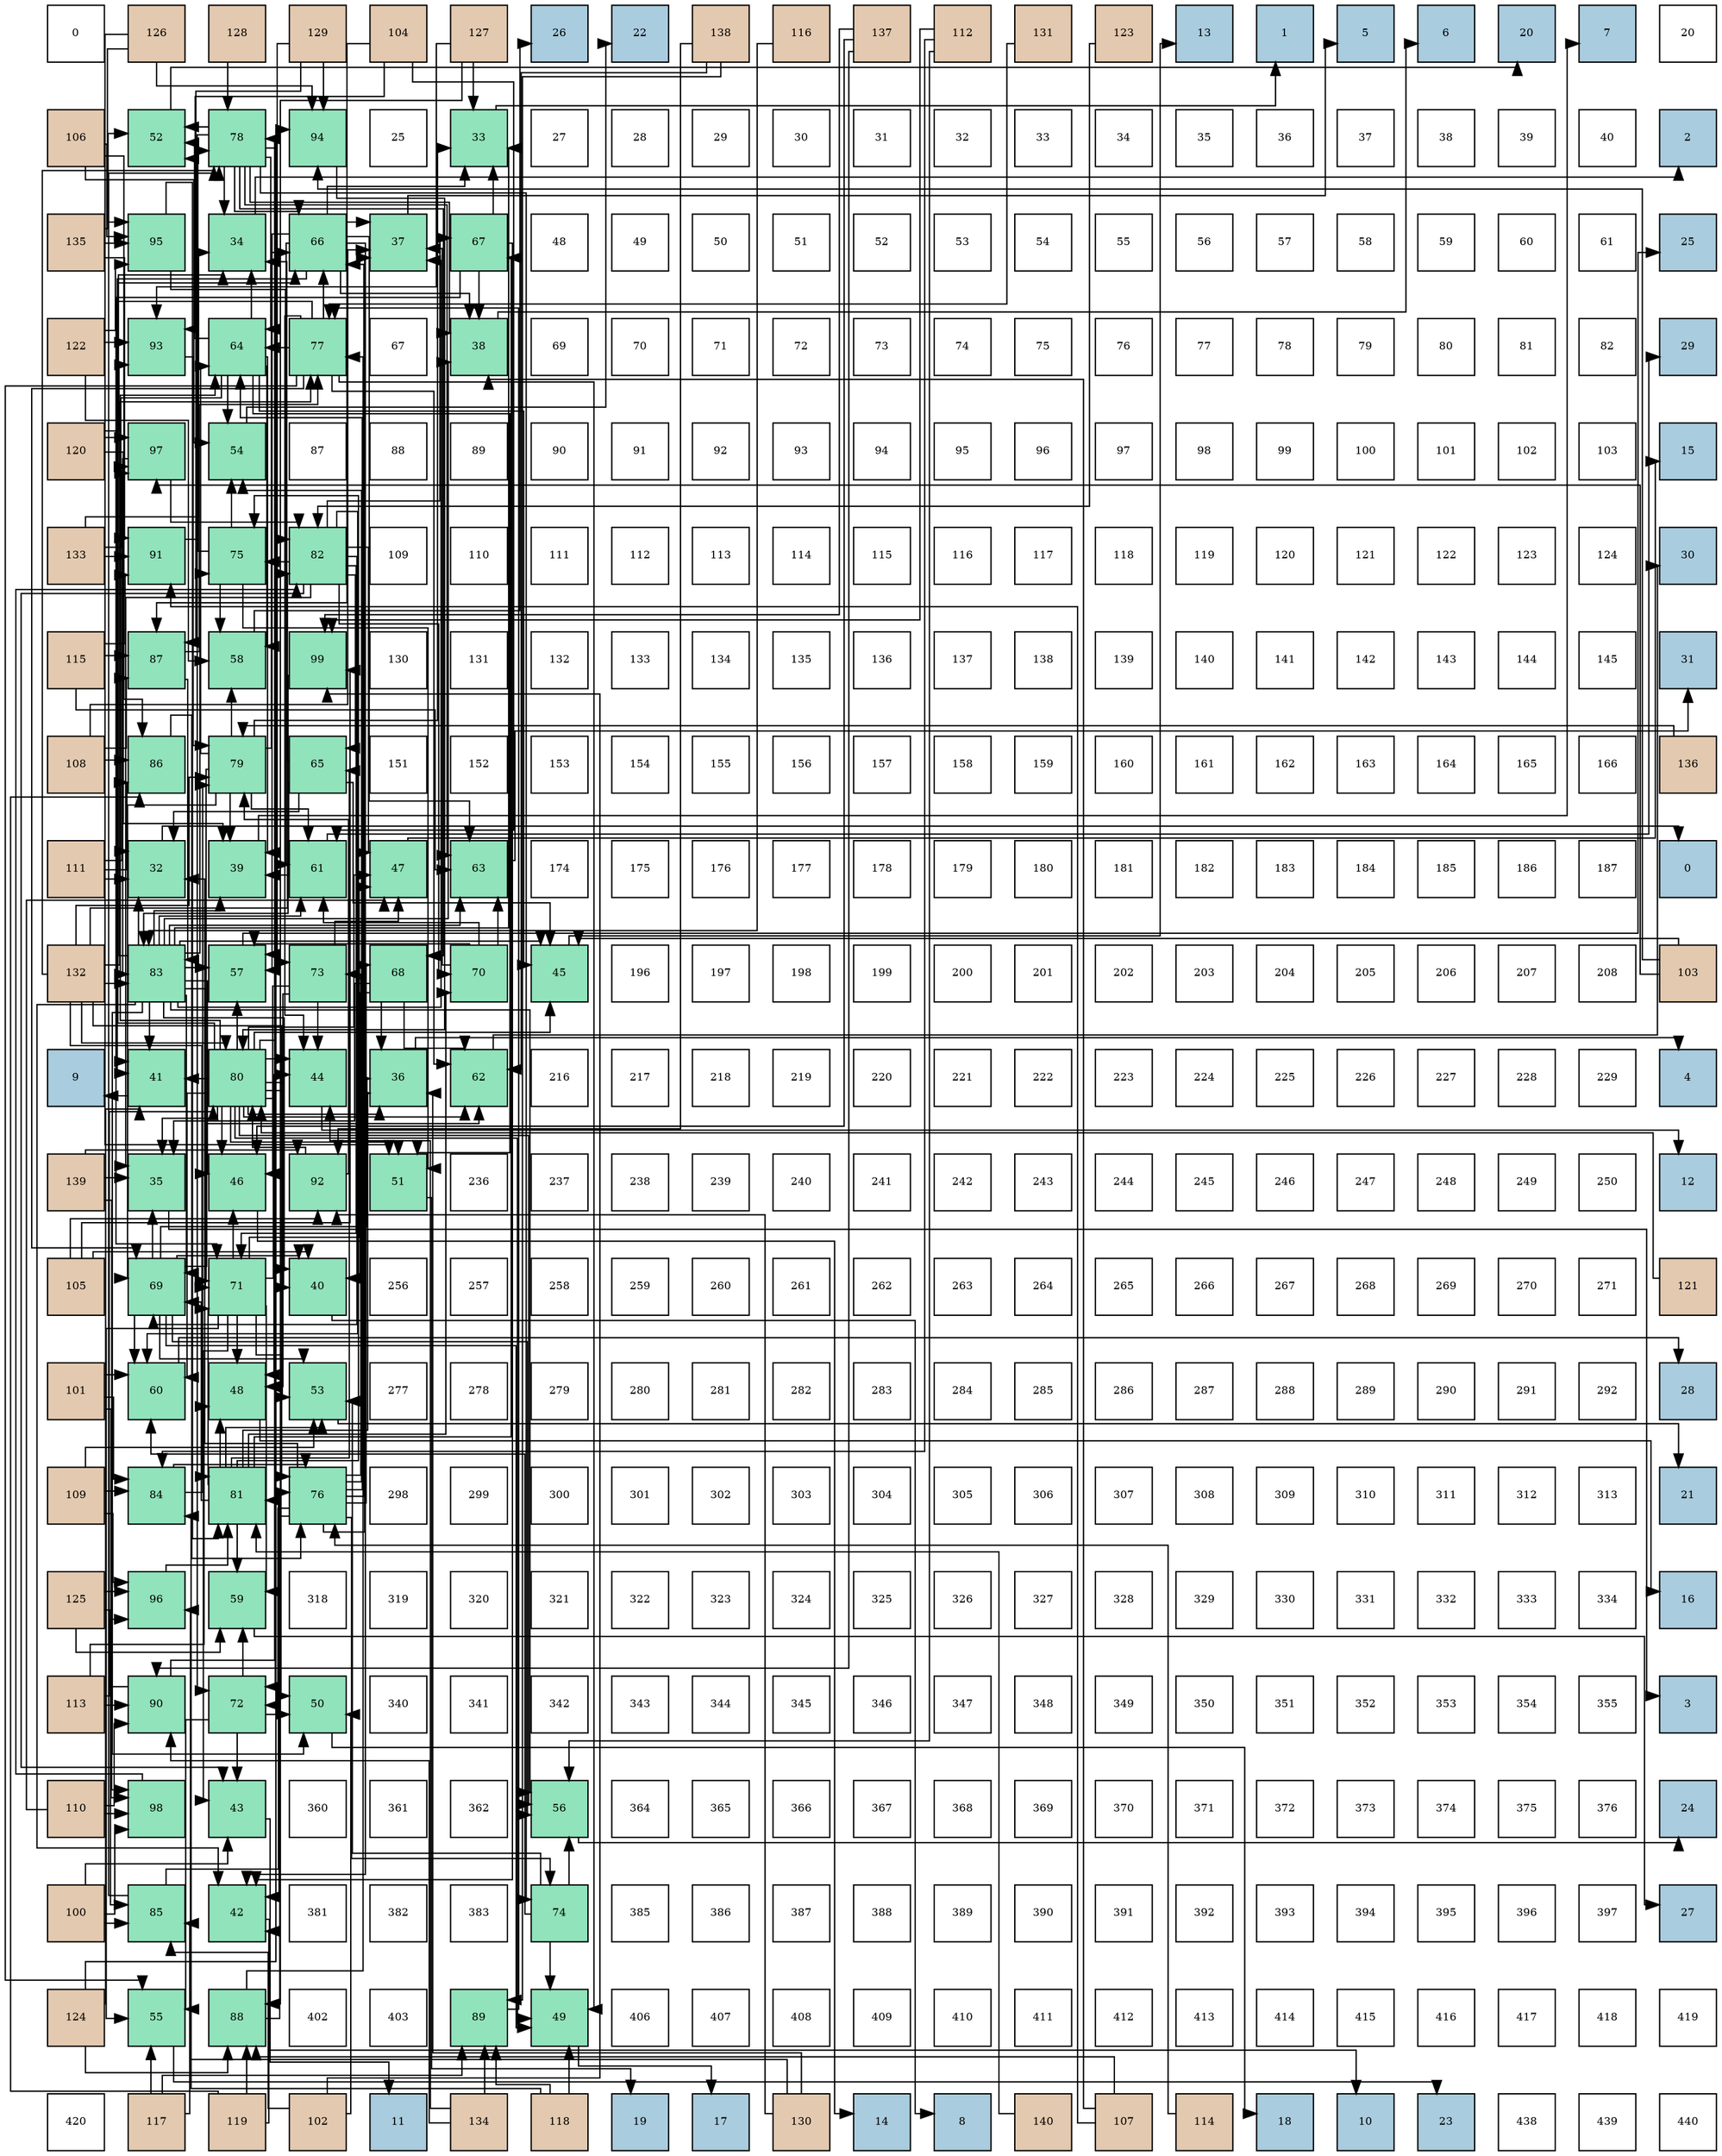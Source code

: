digraph layout{
 rankdir=TB;
 splines=ortho;
 node [style=filled shape=square fixedsize=true width=0.6];
0[label="0", fontsize=8, fillcolor="#ffffff"];
1[label="126", fontsize=8, fillcolor="#e3c9af"];
2[label="128", fontsize=8, fillcolor="#e3c9af"];
3[label="129", fontsize=8, fillcolor="#e3c9af"];
4[label="104", fontsize=8, fillcolor="#e3c9af"];
5[label="127", fontsize=8, fillcolor="#e3c9af"];
6[label="26", fontsize=8, fillcolor="#a9ccde"];
7[label="22", fontsize=8, fillcolor="#a9ccde"];
8[label="138", fontsize=8, fillcolor="#e3c9af"];
9[label="116", fontsize=8, fillcolor="#e3c9af"];
10[label="137", fontsize=8, fillcolor="#e3c9af"];
11[label="112", fontsize=8, fillcolor="#e3c9af"];
12[label="131", fontsize=8, fillcolor="#e3c9af"];
13[label="123", fontsize=8, fillcolor="#e3c9af"];
14[label="13", fontsize=8, fillcolor="#a9ccde"];
15[label="1", fontsize=8, fillcolor="#a9ccde"];
16[label="5", fontsize=8, fillcolor="#a9ccde"];
17[label="6", fontsize=8, fillcolor="#a9ccde"];
18[label="20", fontsize=8, fillcolor="#a9ccde"];
19[label="7", fontsize=8, fillcolor="#a9ccde"];
20[label="20", fontsize=8, fillcolor="#ffffff"];
21[label="106", fontsize=8, fillcolor="#e3c9af"];
22[label="52", fontsize=8, fillcolor="#91e3bb"];
23[label="78", fontsize=8, fillcolor="#91e3bb"];
24[label="94", fontsize=8, fillcolor="#91e3bb"];
25[label="25", fontsize=8, fillcolor="#ffffff"];
26[label="33", fontsize=8, fillcolor="#91e3bb"];
27[label="27", fontsize=8, fillcolor="#ffffff"];
28[label="28", fontsize=8, fillcolor="#ffffff"];
29[label="29", fontsize=8, fillcolor="#ffffff"];
30[label="30", fontsize=8, fillcolor="#ffffff"];
31[label="31", fontsize=8, fillcolor="#ffffff"];
32[label="32", fontsize=8, fillcolor="#ffffff"];
33[label="33", fontsize=8, fillcolor="#ffffff"];
34[label="34", fontsize=8, fillcolor="#ffffff"];
35[label="35", fontsize=8, fillcolor="#ffffff"];
36[label="36", fontsize=8, fillcolor="#ffffff"];
37[label="37", fontsize=8, fillcolor="#ffffff"];
38[label="38", fontsize=8, fillcolor="#ffffff"];
39[label="39", fontsize=8, fillcolor="#ffffff"];
40[label="40", fontsize=8, fillcolor="#ffffff"];
41[label="2", fontsize=8, fillcolor="#a9ccde"];
42[label="135", fontsize=8, fillcolor="#e3c9af"];
43[label="95", fontsize=8, fillcolor="#91e3bb"];
44[label="34", fontsize=8, fillcolor="#91e3bb"];
45[label="66", fontsize=8, fillcolor="#91e3bb"];
46[label="37", fontsize=8, fillcolor="#91e3bb"];
47[label="67", fontsize=8, fillcolor="#91e3bb"];
48[label="48", fontsize=8, fillcolor="#ffffff"];
49[label="49", fontsize=8, fillcolor="#ffffff"];
50[label="50", fontsize=8, fillcolor="#ffffff"];
51[label="51", fontsize=8, fillcolor="#ffffff"];
52[label="52", fontsize=8, fillcolor="#ffffff"];
53[label="53", fontsize=8, fillcolor="#ffffff"];
54[label="54", fontsize=8, fillcolor="#ffffff"];
55[label="55", fontsize=8, fillcolor="#ffffff"];
56[label="56", fontsize=8, fillcolor="#ffffff"];
57[label="57", fontsize=8, fillcolor="#ffffff"];
58[label="58", fontsize=8, fillcolor="#ffffff"];
59[label="59", fontsize=8, fillcolor="#ffffff"];
60[label="60", fontsize=8, fillcolor="#ffffff"];
61[label="61", fontsize=8, fillcolor="#ffffff"];
62[label="25", fontsize=8, fillcolor="#a9ccde"];
63[label="122", fontsize=8, fillcolor="#e3c9af"];
64[label="93", fontsize=8, fillcolor="#91e3bb"];
65[label="64", fontsize=8, fillcolor="#91e3bb"];
66[label="77", fontsize=8, fillcolor="#91e3bb"];
67[label="67", fontsize=8, fillcolor="#ffffff"];
68[label="38", fontsize=8, fillcolor="#91e3bb"];
69[label="69", fontsize=8, fillcolor="#ffffff"];
70[label="70", fontsize=8, fillcolor="#ffffff"];
71[label="71", fontsize=8, fillcolor="#ffffff"];
72[label="72", fontsize=8, fillcolor="#ffffff"];
73[label="73", fontsize=8, fillcolor="#ffffff"];
74[label="74", fontsize=8, fillcolor="#ffffff"];
75[label="75", fontsize=8, fillcolor="#ffffff"];
76[label="76", fontsize=8, fillcolor="#ffffff"];
77[label="77", fontsize=8, fillcolor="#ffffff"];
78[label="78", fontsize=8, fillcolor="#ffffff"];
79[label="79", fontsize=8, fillcolor="#ffffff"];
80[label="80", fontsize=8, fillcolor="#ffffff"];
81[label="81", fontsize=8, fillcolor="#ffffff"];
82[label="82", fontsize=8, fillcolor="#ffffff"];
83[label="29", fontsize=8, fillcolor="#a9ccde"];
84[label="120", fontsize=8, fillcolor="#e3c9af"];
85[label="97", fontsize=8, fillcolor="#91e3bb"];
86[label="54", fontsize=8, fillcolor="#91e3bb"];
87[label="87", fontsize=8, fillcolor="#ffffff"];
88[label="88", fontsize=8, fillcolor="#ffffff"];
89[label="89", fontsize=8, fillcolor="#ffffff"];
90[label="90", fontsize=8, fillcolor="#ffffff"];
91[label="91", fontsize=8, fillcolor="#ffffff"];
92[label="92", fontsize=8, fillcolor="#ffffff"];
93[label="93", fontsize=8, fillcolor="#ffffff"];
94[label="94", fontsize=8, fillcolor="#ffffff"];
95[label="95", fontsize=8, fillcolor="#ffffff"];
96[label="96", fontsize=8, fillcolor="#ffffff"];
97[label="97", fontsize=8, fillcolor="#ffffff"];
98[label="98", fontsize=8, fillcolor="#ffffff"];
99[label="99", fontsize=8, fillcolor="#ffffff"];
100[label="100", fontsize=8, fillcolor="#ffffff"];
101[label="101", fontsize=8, fillcolor="#ffffff"];
102[label="102", fontsize=8, fillcolor="#ffffff"];
103[label="103", fontsize=8, fillcolor="#ffffff"];
104[label="15", fontsize=8, fillcolor="#a9ccde"];
105[label="133", fontsize=8, fillcolor="#e3c9af"];
106[label="91", fontsize=8, fillcolor="#91e3bb"];
107[label="75", fontsize=8, fillcolor="#91e3bb"];
108[label="82", fontsize=8, fillcolor="#91e3bb"];
109[label="109", fontsize=8, fillcolor="#ffffff"];
110[label="110", fontsize=8, fillcolor="#ffffff"];
111[label="111", fontsize=8, fillcolor="#ffffff"];
112[label="112", fontsize=8, fillcolor="#ffffff"];
113[label="113", fontsize=8, fillcolor="#ffffff"];
114[label="114", fontsize=8, fillcolor="#ffffff"];
115[label="115", fontsize=8, fillcolor="#ffffff"];
116[label="116", fontsize=8, fillcolor="#ffffff"];
117[label="117", fontsize=8, fillcolor="#ffffff"];
118[label="118", fontsize=8, fillcolor="#ffffff"];
119[label="119", fontsize=8, fillcolor="#ffffff"];
120[label="120", fontsize=8, fillcolor="#ffffff"];
121[label="121", fontsize=8, fillcolor="#ffffff"];
122[label="122", fontsize=8, fillcolor="#ffffff"];
123[label="123", fontsize=8, fillcolor="#ffffff"];
124[label="124", fontsize=8, fillcolor="#ffffff"];
125[label="30", fontsize=8, fillcolor="#a9ccde"];
126[label="115", fontsize=8, fillcolor="#e3c9af"];
127[label="87", fontsize=8, fillcolor="#91e3bb"];
128[label="58", fontsize=8, fillcolor="#91e3bb"];
129[label="99", fontsize=8, fillcolor="#91e3bb"];
130[label="130", fontsize=8, fillcolor="#ffffff"];
131[label="131", fontsize=8, fillcolor="#ffffff"];
132[label="132", fontsize=8, fillcolor="#ffffff"];
133[label="133", fontsize=8, fillcolor="#ffffff"];
134[label="134", fontsize=8, fillcolor="#ffffff"];
135[label="135", fontsize=8, fillcolor="#ffffff"];
136[label="136", fontsize=8, fillcolor="#ffffff"];
137[label="137", fontsize=8, fillcolor="#ffffff"];
138[label="138", fontsize=8, fillcolor="#ffffff"];
139[label="139", fontsize=8, fillcolor="#ffffff"];
140[label="140", fontsize=8, fillcolor="#ffffff"];
141[label="141", fontsize=8, fillcolor="#ffffff"];
142[label="142", fontsize=8, fillcolor="#ffffff"];
143[label="143", fontsize=8, fillcolor="#ffffff"];
144[label="144", fontsize=8, fillcolor="#ffffff"];
145[label="145", fontsize=8, fillcolor="#ffffff"];
146[label="31", fontsize=8, fillcolor="#a9ccde"];
147[label="108", fontsize=8, fillcolor="#e3c9af"];
148[label="86", fontsize=8, fillcolor="#91e3bb"];
149[label="79", fontsize=8, fillcolor="#91e3bb"];
150[label="65", fontsize=8, fillcolor="#91e3bb"];
151[label="151", fontsize=8, fillcolor="#ffffff"];
152[label="152", fontsize=8, fillcolor="#ffffff"];
153[label="153", fontsize=8, fillcolor="#ffffff"];
154[label="154", fontsize=8, fillcolor="#ffffff"];
155[label="155", fontsize=8, fillcolor="#ffffff"];
156[label="156", fontsize=8, fillcolor="#ffffff"];
157[label="157", fontsize=8, fillcolor="#ffffff"];
158[label="158", fontsize=8, fillcolor="#ffffff"];
159[label="159", fontsize=8, fillcolor="#ffffff"];
160[label="160", fontsize=8, fillcolor="#ffffff"];
161[label="161", fontsize=8, fillcolor="#ffffff"];
162[label="162", fontsize=8, fillcolor="#ffffff"];
163[label="163", fontsize=8, fillcolor="#ffffff"];
164[label="164", fontsize=8, fillcolor="#ffffff"];
165[label="165", fontsize=8, fillcolor="#ffffff"];
166[label="166", fontsize=8, fillcolor="#ffffff"];
167[label="136", fontsize=8, fillcolor="#e3c9af"];
168[label="111", fontsize=8, fillcolor="#e3c9af"];
169[label="32", fontsize=8, fillcolor="#91e3bb"];
170[label="39", fontsize=8, fillcolor="#91e3bb"];
171[label="61", fontsize=8, fillcolor="#91e3bb"];
172[label="47", fontsize=8, fillcolor="#91e3bb"];
173[label="63", fontsize=8, fillcolor="#91e3bb"];
174[label="174", fontsize=8, fillcolor="#ffffff"];
175[label="175", fontsize=8, fillcolor="#ffffff"];
176[label="176", fontsize=8, fillcolor="#ffffff"];
177[label="177", fontsize=8, fillcolor="#ffffff"];
178[label="178", fontsize=8, fillcolor="#ffffff"];
179[label="179", fontsize=8, fillcolor="#ffffff"];
180[label="180", fontsize=8, fillcolor="#ffffff"];
181[label="181", fontsize=8, fillcolor="#ffffff"];
182[label="182", fontsize=8, fillcolor="#ffffff"];
183[label="183", fontsize=8, fillcolor="#ffffff"];
184[label="184", fontsize=8, fillcolor="#ffffff"];
185[label="185", fontsize=8, fillcolor="#ffffff"];
186[label="186", fontsize=8, fillcolor="#ffffff"];
187[label="187", fontsize=8, fillcolor="#ffffff"];
188[label="0", fontsize=8, fillcolor="#a9ccde"];
189[label="132", fontsize=8, fillcolor="#e3c9af"];
190[label="83", fontsize=8, fillcolor="#91e3bb"];
191[label="57", fontsize=8, fillcolor="#91e3bb"];
192[label="73", fontsize=8, fillcolor="#91e3bb"];
193[label="68", fontsize=8, fillcolor="#91e3bb"];
194[label="70", fontsize=8, fillcolor="#91e3bb"];
195[label="45", fontsize=8, fillcolor="#91e3bb"];
196[label="196", fontsize=8, fillcolor="#ffffff"];
197[label="197", fontsize=8, fillcolor="#ffffff"];
198[label="198", fontsize=8, fillcolor="#ffffff"];
199[label="199", fontsize=8, fillcolor="#ffffff"];
200[label="200", fontsize=8, fillcolor="#ffffff"];
201[label="201", fontsize=8, fillcolor="#ffffff"];
202[label="202", fontsize=8, fillcolor="#ffffff"];
203[label="203", fontsize=8, fillcolor="#ffffff"];
204[label="204", fontsize=8, fillcolor="#ffffff"];
205[label="205", fontsize=8, fillcolor="#ffffff"];
206[label="206", fontsize=8, fillcolor="#ffffff"];
207[label="207", fontsize=8, fillcolor="#ffffff"];
208[label="208", fontsize=8, fillcolor="#ffffff"];
209[label="103", fontsize=8, fillcolor="#e3c9af"];
210[label="9", fontsize=8, fillcolor="#a9ccde"];
211[label="41", fontsize=8, fillcolor="#91e3bb"];
212[label="80", fontsize=8, fillcolor="#91e3bb"];
213[label="44", fontsize=8, fillcolor="#91e3bb"];
214[label="36", fontsize=8, fillcolor="#91e3bb"];
215[label="62", fontsize=8, fillcolor="#91e3bb"];
216[label="216", fontsize=8, fillcolor="#ffffff"];
217[label="217", fontsize=8, fillcolor="#ffffff"];
218[label="218", fontsize=8, fillcolor="#ffffff"];
219[label="219", fontsize=8, fillcolor="#ffffff"];
220[label="220", fontsize=8, fillcolor="#ffffff"];
221[label="221", fontsize=8, fillcolor="#ffffff"];
222[label="222", fontsize=8, fillcolor="#ffffff"];
223[label="223", fontsize=8, fillcolor="#ffffff"];
224[label="224", fontsize=8, fillcolor="#ffffff"];
225[label="225", fontsize=8, fillcolor="#ffffff"];
226[label="226", fontsize=8, fillcolor="#ffffff"];
227[label="227", fontsize=8, fillcolor="#ffffff"];
228[label="228", fontsize=8, fillcolor="#ffffff"];
229[label="229", fontsize=8, fillcolor="#ffffff"];
230[label="4", fontsize=8, fillcolor="#a9ccde"];
231[label="139", fontsize=8, fillcolor="#e3c9af"];
232[label="35", fontsize=8, fillcolor="#91e3bb"];
233[label="46", fontsize=8, fillcolor="#91e3bb"];
234[label="92", fontsize=8, fillcolor="#91e3bb"];
235[label="51", fontsize=8, fillcolor="#91e3bb"];
236[label="236", fontsize=8, fillcolor="#ffffff"];
237[label="237", fontsize=8, fillcolor="#ffffff"];
238[label="238", fontsize=8, fillcolor="#ffffff"];
239[label="239", fontsize=8, fillcolor="#ffffff"];
240[label="240", fontsize=8, fillcolor="#ffffff"];
241[label="241", fontsize=8, fillcolor="#ffffff"];
242[label="242", fontsize=8, fillcolor="#ffffff"];
243[label="243", fontsize=8, fillcolor="#ffffff"];
244[label="244", fontsize=8, fillcolor="#ffffff"];
245[label="245", fontsize=8, fillcolor="#ffffff"];
246[label="246", fontsize=8, fillcolor="#ffffff"];
247[label="247", fontsize=8, fillcolor="#ffffff"];
248[label="248", fontsize=8, fillcolor="#ffffff"];
249[label="249", fontsize=8, fillcolor="#ffffff"];
250[label="250", fontsize=8, fillcolor="#ffffff"];
251[label="12", fontsize=8, fillcolor="#a9ccde"];
252[label="105", fontsize=8, fillcolor="#e3c9af"];
253[label="69", fontsize=8, fillcolor="#91e3bb"];
254[label="71", fontsize=8, fillcolor="#91e3bb"];
255[label="40", fontsize=8, fillcolor="#91e3bb"];
256[label="256", fontsize=8, fillcolor="#ffffff"];
257[label="257", fontsize=8, fillcolor="#ffffff"];
258[label="258", fontsize=8, fillcolor="#ffffff"];
259[label="259", fontsize=8, fillcolor="#ffffff"];
260[label="260", fontsize=8, fillcolor="#ffffff"];
261[label="261", fontsize=8, fillcolor="#ffffff"];
262[label="262", fontsize=8, fillcolor="#ffffff"];
263[label="263", fontsize=8, fillcolor="#ffffff"];
264[label="264", fontsize=8, fillcolor="#ffffff"];
265[label="265", fontsize=8, fillcolor="#ffffff"];
266[label="266", fontsize=8, fillcolor="#ffffff"];
267[label="267", fontsize=8, fillcolor="#ffffff"];
268[label="268", fontsize=8, fillcolor="#ffffff"];
269[label="269", fontsize=8, fillcolor="#ffffff"];
270[label="270", fontsize=8, fillcolor="#ffffff"];
271[label="271", fontsize=8, fillcolor="#ffffff"];
272[label="121", fontsize=8, fillcolor="#e3c9af"];
273[label="101", fontsize=8, fillcolor="#e3c9af"];
274[label="60", fontsize=8, fillcolor="#91e3bb"];
275[label="48", fontsize=8, fillcolor="#91e3bb"];
276[label="53", fontsize=8, fillcolor="#91e3bb"];
277[label="277", fontsize=8, fillcolor="#ffffff"];
278[label="278", fontsize=8, fillcolor="#ffffff"];
279[label="279", fontsize=8, fillcolor="#ffffff"];
280[label="280", fontsize=8, fillcolor="#ffffff"];
281[label="281", fontsize=8, fillcolor="#ffffff"];
282[label="282", fontsize=8, fillcolor="#ffffff"];
283[label="283", fontsize=8, fillcolor="#ffffff"];
284[label="284", fontsize=8, fillcolor="#ffffff"];
285[label="285", fontsize=8, fillcolor="#ffffff"];
286[label="286", fontsize=8, fillcolor="#ffffff"];
287[label="287", fontsize=8, fillcolor="#ffffff"];
288[label="288", fontsize=8, fillcolor="#ffffff"];
289[label="289", fontsize=8, fillcolor="#ffffff"];
290[label="290", fontsize=8, fillcolor="#ffffff"];
291[label="291", fontsize=8, fillcolor="#ffffff"];
292[label="292", fontsize=8, fillcolor="#ffffff"];
293[label="28", fontsize=8, fillcolor="#a9ccde"];
294[label="109", fontsize=8, fillcolor="#e3c9af"];
295[label="84", fontsize=8, fillcolor="#91e3bb"];
296[label="81", fontsize=8, fillcolor="#91e3bb"];
297[label="76", fontsize=8, fillcolor="#91e3bb"];
298[label="298", fontsize=8, fillcolor="#ffffff"];
299[label="299", fontsize=8, fillcolor="#ffffff"];
300[label="300", fontsize=8, fillcolor="#ffffff"];
301[label="301", fontsize=8, fillcolor="#ffffff"];
302[label="302", fontsize=8, fillcolor="#ffffff"];
303[label="303", fontsize=8, fillcolor="#ffffff"];
304[label="304", fontsize=8, fillcolor="#ffffff"];
305[label="305", fontsize=8, fillcolor="#ffffff"];
306[label="306", fontsize=8, fillcolor="#ffffff"];
307[label="307", fontsize=8, fillcolor="#ffffff"];
308[label="308", fontsize=8, fillcolor="#ffffff"];
309[label="309", fontsize=8, fillcolor="#ffffff"];
310[label="310", fontsize=8, fillcolor="#ffffff"];
311[label="311", fontsize=8, fillcolor="#ffffff"];
312[label="312", fontsize=8, fillcolor="#ffffff"];
313[label="313", fontsize=8, fillcolor="#ffffff"];
314[label="21", fontsize=8, fillcolor="#a9ccde"];
315[label="125", fontsize=8, fillcolor="#e3c9af"];
316[label="96", fontsize=8, fillcolor="#91e3bb"];
317[label="59", fontsize=8, fillcolor="#91e3bb"];
318[label="318", fontsize=8, fillcolor="#ffffff"];
319[label="319", fontsize=8, fillcolor="#ffffff"];
320[label="320", fontsize=8, fillcolor="#ffffff"];
321[label="321", fontsize=8, fillcolor="#ffffff"];
322[label="322", fontsize=8, fillcolor="#ffffff"];
323[label="323", fontsize=8, fillcolor="#ffffff"];
324[label="324", fontsize=8, fillcolor="#ffffff"];
325[label="325", fontsize=8, fillcolor="#ffffff"];
326[label="326", fontsize=8, fillcolor="#ffffff"];
327[label="327", fontsize=8, fillcolor="#ffffff"];
328[label="328", fontsize=8, fillcolor="#ffffff"];
329[label="329", fontsize=8, fillcolor="#ffffff"];
330[label="330", fontsize=8, fillcolor="#ffffff"];
331[label="331", fontsize=8, fillcolor="#ffffff"];
332[label="332", fontsize=8, fillcolor="#ffffff"];
333[label="333", fontsize=8, fillcolor="#ffffff"];
334[label="334", fontsize=8, fillcolor="#ffffff"];
335[label="16", fontsize=8, fillcolor="#a9ccde"];
336[label="113", fontsize=8, fillcolor="#e3c9af"];
337[label="90", fontsize=8, fillcolor="#91e3bb"];
338[label="72", fontsize=8, fillcolor="#91e3bb"];
339[label="50", fontsize=8, fillcolor="#91e3bb"];
340[label="340", fontsize=8, fillcolor="#ffffff"];
341[label="341", fontsize=8, fillcolor="#ffffff"];
342[label="342", fontsize=8, fillcolor="#ffffff"];
343[label="343", fontsize=8, fillcolor="#ffffff"];
344[label="344", fontsize=8, fillcolor="#ffffff"];
345[label="345", fontsize=8, fillcolor="#ffffff"];
346[label="346", fontsize=8, fillcolor="#ffffff"];
347[label="347", fontsize=8, fillcolor="#ffffff"];
348[label="348", fontsize=8, fillcolor="#ffffff"];
349[label="349", fontsize=8, fillcolor="#ffffff"];
350[label="350", fontsize=8, fillcolor="#ffffff"];
351[label="351", fontsize=8, fillcolor="#ffffff"];
352[label="352", fontsize=8, fillcolor="#ffffff"];
353[label="353", fontsize=8, fillcolor="#ffffff"];
354[label="354", fontsize=8, fillcolor="#ffffff"];
355[label="355", fontsize=8, fillcolor="#ffffff"];
356[label="3", fontsize=8, fillcolor="#a9ccde"];
357[label="110", fontsize=8, fillcolor="#e3c9af"];
358[label="98", fontsize=8, fillcolor="#91e3bb"];
359[label="43", fontsize=8, fillcolor="#91e3bb"];
360[label="360", fontsize=8, fillcolor="#ffffff"];
361[label="361", fontsize=8, fillcolor="#ffffff"];
362[label="362", fontsize=8, fillcolor="#ffffff"];
363[label="56", fontsize=8, fillcolor="#91e3bb"];
364[label="364", fontsize=8, fillcolor="#ffffff"];
365[label="365", fontsize=8, fillcolor="#ffffff"];
366[label="366", fontsize=8, fillcolor="#ffffff"];
367[label="367", fontsize=8, fillcolor="#ffffff"];
368[label="368", fontsize=8, fillcolor="#ffffff"];
369[label="369", fontsize=8, fillcolor="#ffffff"];
370[label="370", fontsize=8, fillcolor="#ffffff"];
371[label="371", fontsize=8, fillcolor="#ffffff"];
372[label="372", fontsize=8, fillcolor="#ffffff"];
373[label="373", fontsize=8, fillcolor="#ffffff"];
374[label="374", fontsize=8, fillcolor="#ffffff"];
375[label="375", fontsize=8, fillcolor="#ffffff"];
376[label="376", fontsize=8, fillcolor="#ffffff"];
377[label="24", fontsize=8, fillcolor="#a9ccde"];
378[label="100", fontsize=8, fillcolor="#e3c9af"];
379[label="85", fontsize=8, fillcolor="#91e3bb"];
380[label="42", fontsize=8, fillcolor="#91e3bb"];
381[label="381", fontsize=8, fillcolor="#ffffff"];
382[label="382", fontsize=8, fillcolor="#ffffff"];
383[label="383", fontsize=8, fillcolor="#ffffff"];
384[label="74", fontsize=8, fillcolor="#91e3bb"];
385[label="385", fontsize=8, fillcolor="#ffffff"];
386[label="386", fontsize=8, fillcolor="#ffffff"];
387[label="387", fontsize=8, fillcolor="#ffffff"];
388[label="388", fontsize=8, fillcolor="#ffffff"];
389[label="389", fontsize=8, fillcolor="#ffffff"];
390[label="390", fontsize=8, fillcolor="#ffffff"];
391[label="391", fontsize=8, fillcolor="#ffffff"];
392[label="392", fontsize=8, fillcolor="#ffffff"];
393[label="393", fontsize=8, fillcolor="#ffffff"];
394[label="394", fontsize=8, fillcolor="#ffffff"];
395[label="395", fontsize=8, fillcolor="#ffffff"];
396[label="396", fontsize=8, fillcolor="#ffffff"];
397[label="397", fontsize=8, fillcolor="#ffffff"];
398[label="27", fontsize=8, fillcolor="#a9ccde"];
399[label="124", fontsize=8, fillcolor="#e3c9af"];
400[label="55", fontsize=8, fillcolor="#91e3bb"];
401[label="88", fontsize=8, fillcolor="#91e3bb"];
402[label="402", fontsize=8, fillcolor="#ffffff"];
403[label="403", fontsize=8, fillcolor="#ffffff"];
404[label="89", fontsize=8, fillcolor="#91e3bb"];
405[label="49", fontsize=8, fillcolor="#91e3bb"];
406[label="406", fontsize=8, fillcolor="#ffffff"];
407[label="407", fontsize=8, fillcolor="#ffffff"];
408[label="408", fontsize=8, fillcolor="#ffffff"];
409[label="409", fontsize=8, fillcolor="#ffffff"];
410[label="410", fontsize=8, fillcolor="#ffffff"];
411[label="411", fontsize=8, fillcolor="#ffffff"];
412[label="412", fontsize=8, fillcolor="#ffffff"];
413[label="413", fontsize=8, fillcolor="#ffffff"];
414[label="414", fontsize=8, fillcolor="#ffffff"];
415[label="415", fontsize=8, fillcolor="#ffffff"];
416[label="416", fontsize=8, fillcolor="#ffffff"];
417[label="417", fontsize=8, fillcolor="#ffffff"];
418[label="418", fontsize=8, fillcolor="#ffffff"];
419[label="419", fontsize=8, fillcolor="#ffffff"];
420[label="420", fontsize=8, fillcolor="#ffffff"];
421[label="117", fontsize=8, fillcolor="#e3c9af"];
422[label="119", fontsize=8, fillcolor="#e3c9af"];
423[label="102", fontsize=8, fillcolor="#e3c9af"];
424[label="11", fontsize=8, fillcolor="#a9ccde"];
425[label="134", fontsize=8, fillcolor="#e3c9af"];
426[label="118", fontsize=8, fillcolor="#e3c9af"];
427[label="19", fontsize=8, fillcolor="#a9ccde"];
428[label="17", fontsize=8, fillcolor="#a9ccde"];
429[label="130", fontsize=8, fillcolor="#e3c9af"];
430[label="14", fontsize=8, fillcolor="#a9ccde"];
431[label="8", fontsize=8, fillcolor="#a9ccde"];
432[label="140", fontsize=8, fillcolor="#e3c9af"];
433[label="107", fontsize=8, fillcolor="#e3c9af"];
434[label="114", fontsize=8, fillcolor="#e3c9af"];
435[label="18", fontsize=8, fillcolor="#a9ccde"];
436[label="10", fontsize=8, fillcolor="#a9ccde"];
437[label="23", fontsize=8, fillcolor="#a9ccde"];
438[label="438", fontsize=8, fillcolor="#ffffff"];
439[label="439", fontsize=8, fillcolor="#ffffff"];
440[label="440", fontsize=8, fillcolor="#ffffff"];
edge [constraint=false, style=vis];169 -> 188;
26 -> 15;
44 -> 41;
232 -> 356;
214 -> 230;
46 -> 16;
68 -> 17;
170 -> 19;
255 -> 431;
211 -> 210;
380 -> 436;
359 -> 424;
213 -> 251;
195 -> 14;
233 -> 430;
172 -> 104;
275 -> 335;
405 -> 428;
339 -> 435;
235 -> 427;
22 -> 18;
276 -> 314;
86 -> 7;
400 -> 437;
363 -> 377;
191 -> 62;
128 -> 6;
317 -> 398;
274 -> 293;
171 -> 83;
215 -> 125;
173 -> 146;
65 -> 169;
65 -> 44;
65 -> 170;
65 -> 195;
65 -> 235;
65 -> 22;
65 -> 86;
65 -> 128;
150 -> 169;
150 -> 44;
150 -> 170;
150 -> 195;
45 -> 26;
45 -> 46;
45 -> 68;
45 -> 211;
45 -> 380;
45 -> 191;
45 -> 171;
45 -> 173;
47 -> 26;
47 -> 68;
47 -> 211;
47 -> 380;
193 -> 232;
193 -> 214;
193 -> 255;
193 -> 215;
253 -> 232;
253 -> 214;
253 -> 255;
253 -> 405;
253 -> 276;
253 -> 363;
253 -> 274;
253 -> 215;
194 -> 46;
194 -> 191;
194 -> 171;
194 -> 173;
254 -> 359;
254 -> 213;
254 -> 233;
254 -> 172;
254 -> 275;
254 -> 339;
254 -> 400;
254 -> 317;
338 -> 359;
338 -> 339;
338 -> 400;
338 -> 317;
192 -> 213;
192 -> 233;
192 -> 172;
192 -> 275;
384 -> 405;
384 -> 276;
384 -> 363;
384 -> 274;
107 -> 235;
107 -> 22;
107 -> 86;
107 -> 128;
297 -> 169;
297 -> 46;
297 -> 380;
297 -> 86;
297 -> 65;
297 -> 45;
297 -> 193;
297 -> 338;
297 -> 192;
297 -> 384;
66 -> 213;
66 -> 405;
66 -> 400;
66 -> 215;
66 -> 65;
66 -> 45;
66 -> 253;
66 -> 254;
23 -> 44;
23 -> 68;
23 -> 22;
23 -> 173;
23 -> 65;
23 -> 45;
23 -> 193;
23 -> 338;
23 -> 192;
23 -> 384;
149 -> 26;
149 -> 170;
149 -> 128;
149 -> 171;
149 -> 65;
149 -> 45;
149 -> 253;
149 -> 254;
212 -> 232;
212 -> 214;
212 -> 255;
212 -> 211;
212 -> 213;
212 -> 195;
212 -> 233;
212 -> 172;
212 -> 275;
212 -> 405;
212 -> 235;
212 -> 276;
212 -> 363;
212 -> 191;
212 -> 274;
212 -> 215;
212 -> 65;
212 -> 45;
212 -> 338;
296 -> 214;
296 -> 275;
296 -> 276;
296 -> 317;
296 -> 150;
296 -> 47;
296 -> 253;
296 -> 194;
296 -> 254;
296 -> 107;
108 -> 232;
108 -> 359;
108 -> 172;
108 -> 274;
108 -> 150;
108 -> 47;
108 -> 253;
108 -> 194;
108 -> 254;
108 -> 107;
190 -> 169;
190 -> 26;
190 -> 44;
190 -> 46;
190 -> 68;
190 -> 170;
190 -> 255;
190 -> 211;
190 -> 380;
190 -> 195;
190 -> 233;
190 -> 339;
190 -> 363;
190 -> 191;
190 -> 171;
190 -> 173;
190 -> 253;
190 -> 254;
190 -> 107;
295 -> 297;
295 -> 149;
379 -> 297;
379 -> 23;
148 -> 297;
127 -> 66;
127 -> 190;
401 -> 66;
401 -> 296;
404 -> 66;
337 -> 23;
337 -> 212;
106 -> 23;
234 -> 149;
234 -> 212;
64 -> 149;
24 -> 212;
43 -> 296;
43 -> 108;
316 -> 296;
85 -> 108;
85 -> 190;
358 -> 108;
129 -> 190;
378 -> 359;
378 -> 379;
378 -> 358;
273 -> 274;
273 -> 295;
273 -> 358;
423 -> 339;
423 -> 379;
423 -> 129;
209 -> 195;
209 -> 24;
209 -> 85;
4 -> 171;
4 -> 127;
4 -> 64;
252 -> 255;
252 -> 234;
252 -> 129;
21 -> 86;
21 -> 148;
21 -> 43;
433 -> 68;
433 -> 401;
433 -> 106;
147 -> 46;
147 -> 148;
147 -> 127;
294 -> 276;
294 -> 295;
294 -> 316;
357 -> 172;
357 -> 337;
357 -> 358;
168 -> 169;
168 -> 148;
168 -> 85;
11 -> 363;
11 -> 295;
11 -> 129;
336 -> 275;
336 -> 337;
336 -> 316;
434 -> 297;
126 -> 173;
126 -> 127;
126 -> 106;
9 -> 190;
421 -> 400;
421 -> 379;
421 -> 404;
426 -> 405;
426 -> 295;
426 -> 404;
422 -> 380;
422 -> 148;
422 -> 401;
84 -> 170;
84 -> 64;
84 -> 85;
272 -> 212;
63 -> 128;
63 -> 64;
63 -> 43;
13 -> 108;
399 -> 211;
399 -> 401;
399 -> 24;
315 -> 317;
315 -> 379;
315 -> 316;
1 -> 235;
1 -> 24;
1 -> 43;
5 -> 26;
5 -> 401;
5 -> 64;
2 -> 23;
3 -> 191;
3 -> 127;
3 -> 24;
429 -> 214;
429 -> 234;
429 -> 316;
12 -> 66;
189 -> 297;
189 -> 66;
189 -> 23;
189 -> 149;
189 -> 212;
189 -> 296;
189 -> 108;
189 -> 190;
105 -> 44;
105 -> 106;
105 -> 85;
425 -> 213;
425 -> 404;
425 -> 337;
42 -> 22;
42 -> 106;
42 -> 43;
167 -> 149;
10 -> 233;
10 -> 337;
10 -> 129;
8 -> 215;
8 -> 404;
8 -> 234;
231 -> 232;
231 -> 234;
231 -> 358;
432 -> 296;
edge [constraint=true, style=invis];
0 -> 21 -> 42 -> 63 -> 84 -> 105 -> 126 -> 147 -> 168 -> 189 -> 210 -> 231 -> 252 -> 273 -> 294 -> 315 -> 336 -> 357 -> 378 -> 399 -> 420;
1 -> 22 -> 43 -> 64 -> 85 -> 106 -> 127 -> 148 -> 169 -> 190 -> 211 -> 232 -> 253 -> 274 -> 295 -> 316 -> 337 -> 358 -> 379 -> 400 -> 421;
2 -> 23 -> 44 -> 65 -> 86 -> 107 -> 128 -> 149 -> 170 -> 191 -> 212 -> 233 -> 254 -> 275 -> 296 -> 317 -> 338 -> 359 -> 380 -> 401 -> 422;
3 -> 24 -> 45 -> 66 -> 87 -> 108 -> 129 -> 150 -> 171 -> 192 -> 213 -> 234 -> 255 -> 276 -> 297 -> 318 -> 339 -> 360 -> 381 -> 402 -> 423;
4 -> 25 -> 46 -> 67 -> 88 -> 109 -> 130 -> 151 -> 172 -> 193 -> 214 -> 235 -> 256 -> 277 -> 298 -> 319 -> 340 -> 361 -> 382 -> 403 -> 424;
5 -> 26 -> 47 -> 68 -> 89 -> 110 -> 131 -> 152 -> 173 -> 194 -> 215 -> 236 -> 257 -> 278 -> 299 -> 320 -> 341 -> 362 -> 383 -> 404 -> 425;
6 -> 27 -> 48 -> 69 -> 90 -> 111 -> 132 -> 153 -> 174 -> 195 -> 216 -> 237 -> 258 -> 279 -> 300 -> 321 -> 342 -> 363 -> 384 -> 405 -> 426;
7 -> 28 -> 49 -> 70 -> 91 -> 112 -> 133 -> 154 -> 175 -> 196 -> 217 -> 238 -> 259 -> 280 -> 301 -> 322 -> 343 -> 364 -> 385 -> 406 -> 427;
8 -> 29 -> 50 -> 71 -> 92 -> 113 -> 134 -> 155 -> 176 -> 197 -> 218 -> 239 -> 260 -> 281 -> 302 -> 323 -> 344 -> 365 -> 386 -> 407 -> 428;
9 -> 30 -> 51 -> 72 -> 93 -> 114 -> 135 -> 156 -> 177 -> 198 -> 219 -> 240 -> 261 -> 282 -> 303 -> 324 -> 345 -> 366 -> 387 -> 408 -> 429;
10 -> 31 -> 52 -> 73 -> 94 -> 115 -> 136 -> 157 -> 178 -> 199 -> 220 -> 241 -> 262 -> 283 -> 304 -> 325 -> 346 -> 367 -> 388 -> 409 -> 430;
11 -> 32 -> 53 -> 74 -> 95 -> 116 -> 137 -> 158 -> 179 -> 200 -> 221 -> 242 -> 263 -> 284 -> 305 -> 326 -> 347 -> 368 -> 389 -> 410 -> 431;
12 -> 33 -> 54 -> 75 -> 96 -> 117 -> 138 -> 159 -> 180 -> 201 -> 222 -> 243 -> 264 -> 285 -> 306 -> 327 -> 348 -> 369 -> 390 -> 411 -> 432;
13 -> 34 -> 55 -> 76 -> 97 -> 118 -> 139 -> 160 -> 181 -> 202 -> 223 -> 244 -> 265 -> 286 -> 307 -> 328 -> 349 -> 370 -> 391 -> 412 -> 433;
14 -> 35 -> 56 -> 77 -> 98 -> 119 -> 140 -> 161 -> 182 -> 203 -> 224 -> 245 -> 266 -> 287 -> 308 -> 329 -> 350 -> 371 -> 392 -> 413 -> 434;
15 -> 36 -> 57 -> 78 -> 99 -> 120 -> 141 -> 162 -> 183 -> 204 -> 225 -> 246 -> 267 -> 288 -> 309 -> 330 -> 351 -> 372 -> 393 -> 414 -> 435;
16 -> 37 -> 58 -> 79 -> 100 -> 121 -> 142 -> 163 -> 184 -> 205 -> 226 -> 247 -> 268 -> 289 -> 310 -> 331 -> 352 -> 373 -> 394 -> 415 -> 436;
17 -> 38 -> 59 -> 80 -> 101 -> 122 -> 143 -> 164 -> 185 -> 206 -> 227 -> 248 -> 269 -> 290 -> 311 -> 332 -> 353 -> 374 -> 395 -> 416 -> 437;
18 -> 39 -> 60 -> 81 -> 102 -> 123 -> 144 -> 165 -> 186 -> 207 -> 228 -> 249 -> 270 -> 291 -> 312 -> 333 -> 354 -> 375 -> 396 -> 417 -> 438;
19 -> 40 -> 61 -> 82 -> 103 -> 124 -> 145 -> 166 -> 187 -> 208 -> 229 -> 250 -> 271 -> 292 -> 313 -> 334 -> 355 -> 376 -> 397 -> 418 -> 439;
20 -> 41 -> 62 -> 83 -> 104 -> 125 -> 146 -> 167 -> 188 -> 209 -> 230 -> 251 -> 272 -> 293 -> 314 -> 335 -> 356 -> 377 -> 398 -> 419 -> 440;
rank = same {0 -> 1 -> 2 -> 3 -> 4 -> 5 -> 6 -> 7 -> 8 -> 9 -> 10 -> 11 -> 12 -> 13 -> 14 -> 15 -> 16 -> 17 -> 18 -> 19 -> 20};
rank = same {21 -> 22 -> 23 -> 24 -> 25 -> 26 -> 27 -> 28 -> 29 -> 30 -> 31 -> 32 -> 33 -> 34 -> 35 -> 36 -> 37 -> 38 -> 39 -> 40 -> 41};
rank = same {42 -> 43 -> 44 -> 45 -> 46 -> 47 -> 48 -> 49 -> 50 -> 51 -> 52 -> 53 -> 54 -> 55 -> 56 -> 57 -> 58 -> 59 -> 60 -> 61 -> 62};
rank = same {63 -> 64 -> 65 -> 66 -> 67 -> 68 -> 69 -> 70 -> 71 -> 72 -> 73 -> 74 -> 75 -> 76 -> 77 -> 78 -> 79 -> 80 -> 81 -> 82 -> 83};
rank = same {84 -> 85 -> 86 -> 87 -> 88 -> 89 -> 90 -> 91 -> 92 -> 93 -> 94 -> 95 -> 96 -> 97 -> 98 -> 99 -> 100 -> 101 -> 102 -> 103 -> 104};
rank = same {105 -> 106 -> 107 -> 108 -> 109 -> 110 -> 111 -> 112 -> 113 -> 114 -> 115 -> 116 -> 117 -> 118 -> 119 -> 120 -> 121 -> 122 -> 123 -> 124 -> 125};
rank = same {126 -> 127 -> 128 -> 129 -> 130 -> 131 -> 132 -> 133 -> 134 -> 135 -> 136 -> 137 -> 138 -> 139 -> 140 -> 141 -> 142 -> 143 -> 144 -> 145 -> 146};
rank = same {147 -> 148 -> 149 -> 150 -> 151 -> 152 -> 153 -> 154 -> 155 -> 156 -> 157 -> 158 -> 159 -> 160 -> 161 -> 162 -> 163 -> 164 -> 165 -> 166 -> 167};
rank = same {168 -> 169 -> 170 -> 171 -> 172 -> 173 -> 174 -> 175 -> 176 -> 177 -> 178 -> 179 -> 180 -> 181 -> 182 -> 183 -> 184 -> 185 -> 186 -> 187 -> 188};
rank = same {189 -> 190 -> 191 -> 192 -> 193 -> 194 -> 195 -> 196 -> 197 -> 198 -> 199 -> 200 -> 201 -> 202 -> 203 -> 204 -> 205 -> 206 -> 207 -> 208 -> 209};
rank = same {210 -> 211 -> 212 -> 213 -> 214 -> 215 -> 216 -> 217 -> 218 -> 219 -> 220 -> 221 -> 222 -> 223 -> 224 -> 225 -> 226 -> 227 -> 228 -> 229 -> 230};
rank = same {231 -> 232 -> 233 -> 234 -> 235 -> 236 -> 237 -> 238 -> 239 -> 240 -> 241 -> 242 -> 243 -> 244 -> 245 -> 246 -> 247 -> 248 -> 249 -> 250 -> 251};
rank = same {252 -> 253 -> 254 -> 255 -> 256 -> 257 -> 258 -> 259 -> 260 -> 261 -> 262 -> 263 -> 264 -> 265 -> 266 -> 267 -> 268 -> 269 -> 270 -> 271 -> 272};
rank = same {273 -> 274 -> 275 -> 276 -> 277 -> 278 -> 279 -> 280 -> 281 -> 282 -> 283 -> 284 -> 285 -> 286 -> 287 -> 288 -> 289 -> 290 -> 291 -> 292 -> 293};
rank = same {294 -> 295 -> 296 -> 297 -> 298 -> 299 -> 300 -> 301 -> 302 -> 303 -> 304 -> 305 -> 306 -> 307 -> 308 -> 309 -> 310 -> 311 -> 312 -> 313 -> 314};
rank = same {315 -> 316 -> 317 -> 318 -> 319 -> 320 -> 321 -> 322 -> 323 -> 324 -> 325 -> 326 -> 327 -> 328 -> 329 -> 330 -> 331 -> 332 -> 333 -> 334 -> 335};
rank = same {336 -> 337 -> 338 -> 339 -> 340 -> 341 -> 342 -> 343 -> 344 -> 345 -> 346 -> 347 -> 348 -> 349 -> 350 -> 351 -> 352 -> 353 -> 354 -> 355 -> 356};
rank = same {357 -> 358 -> 359 -> 360 -> 361 -> 362 -> 363 -> 364 -> 365 -> 366 -> 367 -> 368 -> 369 -> 370 -> 371 -> 372 -> 373 -> 374 -> 375 -> 376 -> 377};
rank = same {378 -> 379 -> 380 -> 381 -> 382 -> 383 -> 384 -> 385 -> 386 -> 387 -> 388 -> 389 -> 390 -> 391 -> 392 -> 393 -> 394 -> 395 -> 396 -> 397 -> 398};
rank = same {399 -> 400 -> 401 -> 402 -> 403 -> 404 -> 405 -> 406 -> 407 -> 408 -> 409 -> 410 -> 411 -> 412 -> 413 -> 414 -> 415 -> 416 -> 417 -> 418 -> 419};
rank = same {420 -> 421 -> 422 -> 423 -> 424 -> 425 -> 426 -> 427 -> 428 -> 429 -> 430 -> 431 -> 432 -> 433 -> 434 -> 435 -> 436 -> 437 -> 438 -> 439 -> 440};
}